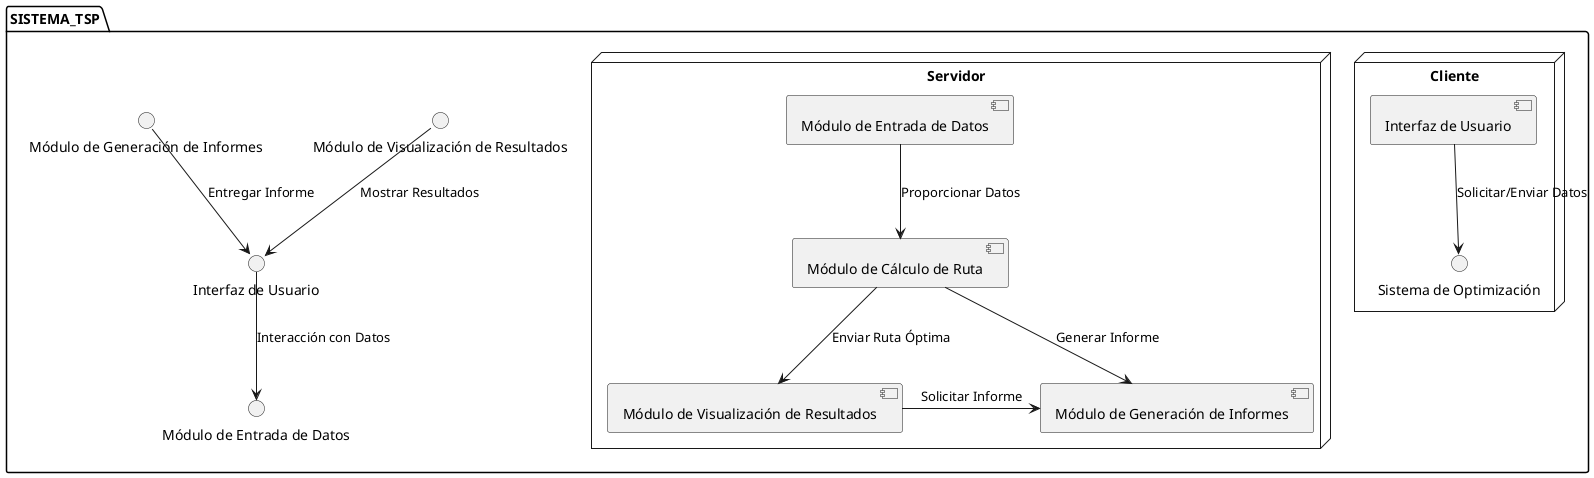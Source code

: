 @startuml
package "SISTEMA_TSP" {
    node "Cliente" {
        component "Interfaz de Usuario" as UI
        UI -down-> "Sistema de Optimización" : "Solicitar/Enviar Datos"
    }

    node "Servidor" {
        component "Módulo de Entrada de Datos" as DataInput
        component "Módulo de Cálculo de Ruta" as RouteCalculation
        component "Módulo de Visualización de Resultados" as ResultDisplay
        component "Módulo de Generación de Informes" as ReportGeneration

        DataInput -down-> RouteCalculation : "Proporcionar Datos"
        RouteCalculation -down-> ResultDisplay : "Enviar Ruta Óptima"
        RouteCalculation -right-> ReportGeneration : "Generar Informe"
        ResultDisplay -right-> ReportGeneration : "Solicitar Informe"
    }

    "Interfaz de Usuario" --> "Módulo de Entrada de Datos" : "Interacción con Datos"
    "Módulo de Visualización de Resultados" --> "Interfaz de Usuario" : "Mostrar Resultados"
    "Módulo de Generación de Informes" --> "Interfaz de Usuario" : "Entregar Informe"
}
@enduml

